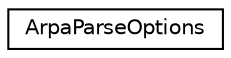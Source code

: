 digraph "Graphical Class Hierarchy"
{
  edge [fontname="Helvetica",fontsize="10",labelfontname="Helvetica",labelfontsize="10"];
  node [fontname="Helvetica",fontsize="10",shape=record];
  rankdir="LR";
  Node0 [label="ArpaParseOptions",height=0.2,width=0.4,color="black", fillcolor="white", style="filled",URL="$structkaldi_1_1ArpaParseOptions.html",tooltip="Options that control ArpaFileParser. "];
}
